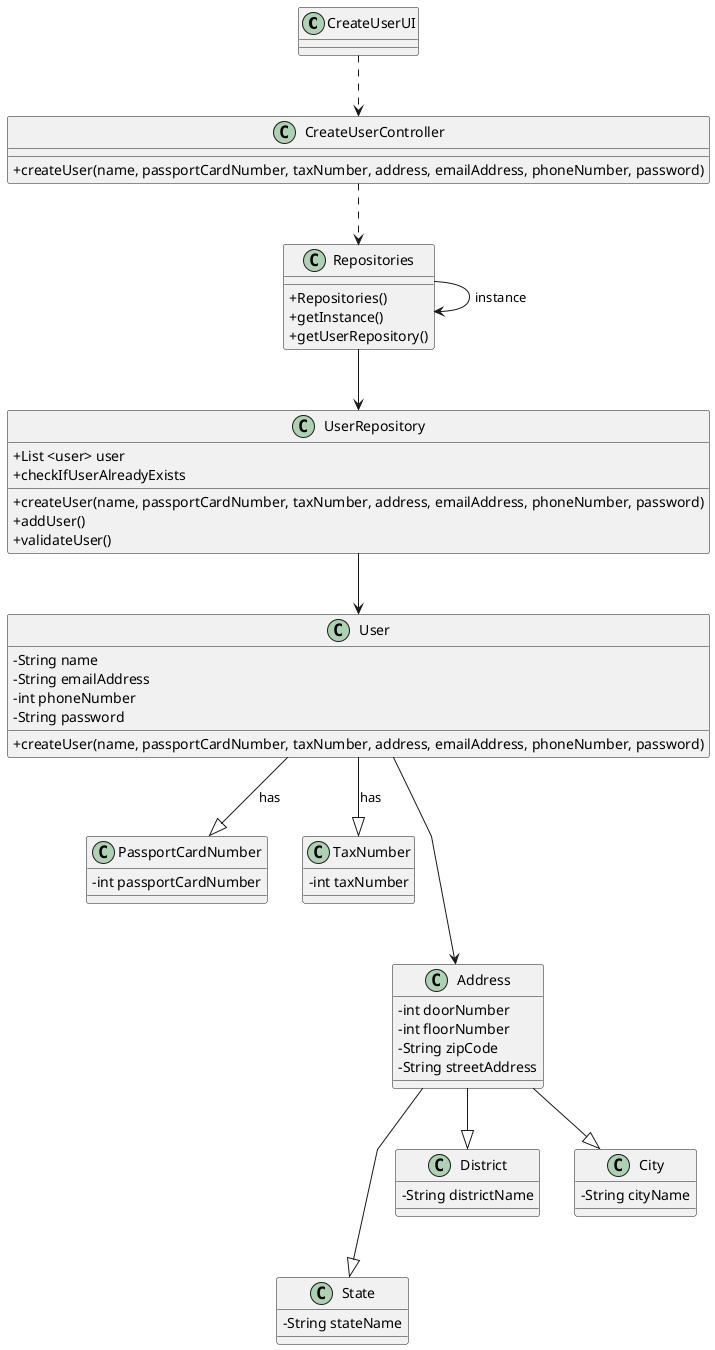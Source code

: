 @startuml
'skinparam monochrome true
skinparam packageStyle rectangle
skinparam shadowing false
skinparam linetype polyline
'skinparam linetype orto

skinparam classAttributeIconSize 0

'left to right direction

class CreateUserUI{
}

class CreateUserController{
+createUser(name, passportCardNumber, taxNumber, address, emailAddress, phoneNumber, password)
}

class Repositories{
+Repositories()
+getInstance()
+getUserRepository()
}

class UserRepository{
+ List <user> user
+ createUser(name, passportCardNumber, taxNumber, address, emailAddress, phoneNumber, password)
+addUser()
+checkIfUserAlreadyExists
+validateUser()
}

class User{
- String name
- String emailAddress
- int phoneNumber
- String password
+createUser(name, passportCardNumber, taxNumber, address, emailAddress, phoneNumber, password)
}

class PassportCardNumber{
-int passportCardNumber
}

class TaxNumber{
-int taxNumber
}

class Address{
-int doorNumber
-int floorNumber
-String zipCode
-String streetAddress
}

class State{
-String stateName
}

class District{
-String districtName
}

class City{
-String cityName
}

CreateUserUI .-> CreateUserController

CreateUserController ..> Repositories

Repositories --> UserRepository

Repositories --> Repositories : instance
UserRepository --> User

User ---> Address

Address ---|> State
Address --|> City
Address --|> District
User --|> TaxNumber : has
User --|> PassportCardNumber : has
@enduml